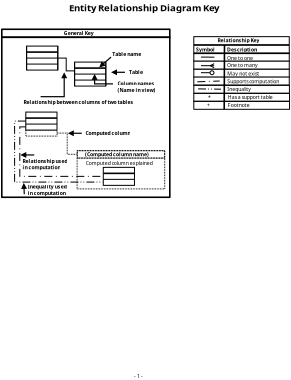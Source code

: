 <?xml version="1.0" encoding="UTF-8"?>
<dia:diagram xmlns:dia="http://www.lysator.liu.se/~alla/dia/">
  <dia:layer name="Background" visible="true" active="true">
    <dia:object type="Standard - Box" version="0" id="O0">
      <dia:attribute name="obj_pos">
        <dia:point val="2.9,11.4"/>
      </dia:attribute>
      <dia:attribute name="obj_bb">
        <dia:rectangle val="2.8,11.3;24,31.5"/>
      </dia:attribute>
      <dia:attribute name="elem_corner">
        <dia:point val="2.9,11.4"/>
      </dia:attribute>
      <dia:attribute name="elem_width">
        <dia:real val="21"/>
      </dia:attribute>
      <dia:attribute name="elem_height">
        <dia:real val="20"/>
      </dia:attribute>
      <dia:attribute name="border_width">
        <dia:real val="0.2"/>
      </dia:attribute>
      <dia:attribute name="show_background">
        <dia:boolean val="false"/>
      </dia:attribute>
      <dia:attribute name="corner_radius">
        <dia:real val="1.175e-39"/>
      </dia:attribute>
    </dia:object>
    <dia:object type="Standard - Box" version="0" id="O1">
      <dia:attribute name="obj_pos">
        <dia:point val="5.9,23"/>
      </dia:attribute>
      <dia:attribute name="obj_bb">
        <dia:rectangle val="5.85,22.95;9.85,23.8"/>
      </dia:attribute>
      <dia:attribute name="elem_corner">
        <dia:point val="5.9,23"/>
      </dia:attribute>
      <dia:attribute name="elem_width">
        <dia:real val="3.9"/>
      </dia:attribute>
      <dia:attribute name="elem_height">
        <dia:real val="0.75"/>
      </dia:attribute>
      <dia:attribute name="show_background">
        <dia:boolean val="false"/>
      </dia:attribute>
      <dia:attribute name="line_style">
        <dia:enum val="4"/>
      </dia:attribute>
      <dia:attribute name="corner_radius">
        <dia:real val="1.175e-39"/>
      </dia:attribute>
    </dia:object>
    <dia:object type="Standard - Box" version="0" id="O2">
      <dia:attribute name="obj_pos">
        <dia:point val="2.9,10.4"/>
      </dia:attribute>
      <dia:attribute name="obj_bb">
        <dia:rectangle val="2.8,10.3;24,11.5"/>
      </dia:attribute>
      <dia:attribute name="elem_corner">
        <dia:point val="2.9,10.4"/>
      </dia:attribute>
      <dia:attribute name="elem_width">
        <dia:real val="21"/>
      </dia:attribute>
      <dia:attribute name="elem_height">
        <dia:real val="1"/>
      </dia:attribute>
      <dia:attribute name="border_width">
        <dia:real val="0.2"/>
      </dia:attribute>
      <dia:attribute name="show_background">
        <dia:boolean val="false"/>
      </dia:attribute>
      <dia:attribute name="corner_radius">
        <dia:real val="1.175e-39"/>
      </dia:attribute>
    </dia:object>
    <dia:object type="Standard - Text" version="1" id="O3">
      <dia:attribute name="obj_pos">
        <dia:point val="11.3,8.15"/>
      </dia:attribute>
      <dia:attribute name="obj_bb">
        <dia:rectangle val="11.3,7.035;33.275,8.432"/>
      </dia:attribute>
      <dia:attribute name="text">
        <dia:composite type="text">
          <dia:attribute name="string">
            <dia:string>#Entity Relationship Diagram Key#</dia:string>
          </dia:attribute>
          <dia:attribute name="font">
            <dia:font family="sans" style="80" name="Helvetica-Bold"/>
          </dia:attribute>
          <dia:attribute name="height">
            <dia:real val="1.5"/>
          </dia:attribute>
          <dia:attribute name="pos">
            <dia:point val="11.3,8.15"/>
          </dia:attribute>
          <dia:attribute name="color">
            <dia:color val="#000000"/>
          </dia:attribute>
          <dia:attribute name="alignment">
            <dia:enum val="0"/>
          </dia:attribute>
        </dia:composite>
      </dia:attribute>
      <dia:attribute name="valign">
        <dia:enum val="3"/>
      </dia:attribute>
    </dia:object>
    <dia:object type="Standard - Box" version="0" id="O4">
      <dia:attribute name="obj_pos">
        <dia:point val="6,12.5"/>
      </dia:attribute>
      <dia:attribute name="obj_bb">
        <dia:rectangle val="5.95,12.45;9.95,15.55"/>
      </dia:attribute>
      <dia:attribute name="elem_corner">
        <dia:point val="6,12.5"/>
      </dia:attribute>
      <dia:attribute name="elem_width">
        <dia:real val="3.9"/>
      </dia:attribute>
      <dia:attribute name="elem_height">
        <dia:real val="3"/>
      </dia:attribute>
      <dia:attribute name="show_background">
        <dia:boolean val="true"/>
      </dia:attribute>
    </dia:object>
    <dia:object type="Standard - Line" version="0" id="O5">
      <dia:attribute name="obj_pos">
        <dia:point val="6,12.5"/>
      </dia:attribute>
      <dia:attribute name="obj_bb">
        <dia:rectangle val="5.95,12.45;6.05,15.55"/>
      </dia:attribute>
      <dia:attribute name="conn_endpoints">
        <dia:point val="6,12.5"/>
        <dia:point val="6,15.5"/>
      </dia:attribute>
      <dia:attribute name="numcp">
        <dia:int val="3"/>
      </dia:attribute>
      <dia:connections>
        <dia:connection handle="0" to="O4" connection="0"/>
        <dia:connection handle="1" to="O4" connection="5"/>
      </dia:connections>
    </dia:object>
    <dia:object type="Standard - Line" version="0" id="O6">
      <dia:attribute name="obj_pos">
        <dia:point val="9.9,12.5"/>
      </dia:attribute>
      <dia:attribute name="obj_bb">
        <dia:rectangle val="9.85,12.45;9.95,15.55"/>
      </dia:attribute>
      <dia:attribute name="conn_endpoints">
        <dia:point val="9.9,12.5"/>
        <dia:point val="9.9,15.5"/>
      </dia:attribute>
      <dia:attribute name="numcp">
        <dia:int val="3"/>
      </dia:attribute>
      <dia:connections>
        <dia:connection handle="0" to="O4" connection="2"/>
        <dia:connection handle="1" to="O4" connection="7"/>
      </dia:connections>
    </dia:object>
    <dia:object type="Standard - Line" version="0" id="O7">
      <dia:attribute name="obj_pos">
        <dia:point val="6,13.25"/>
      </dia:attribute>
      <dia:attribute name="obj_bb">
        <dia:rectangle val="5.9,13.15;10,13.35"/>
      </dia:attribute>
      <dia:attribute name="conn_endpoints">
        <dia:point val="6,13.25"/>
        <dia:point val="9.9,13.25"/>
      </dia:attribute>
      <dia:attribute name="numcp">
        <dia:int val="1"/>
      </dia:attribute>
      <dia:attribute name="line_width">
        <dia:real val="0.2"/>
      </dia:attribute>
      <dia:connections>
        <dia:connection handle="0" to="O5" connection="0"/>
        <dia:connection handle="1" to="O6" connection="0"/>
      </dia:connections>
    </dia:object>
    <dia:object type="Standard - Line" version="0" id="O8">
      <dia:attribute name="obj_pos">
        <dia:point val="6,14"/>
      </dia:attribute>
      <dia:attribute name="obj_bb">
        <dia:rectangle val="5.95,13.95;9.95,14.05"/>
      </dia:attribute>
      <dia:attribute name="conn_endpoints">
        <dia:point val="6,14"/>
        <dia:point val="9.9,14"/>
      </dia:attribute>
      <dia:attribute name="numcp">
        <dia:int val="1"/>
      </dia:attribute>
      <dia:connections>
        <dia:connection handle="0" to="O4" connection="3"/>
        <dia:connection handle="1" to="O4" connection="4"/>
      </dia:connections>
    </dia:object>
    <dia:object type="Standard - Line" version="0" id="O9">
      <dia:attribute name="obj_pos">
        <dia:point val="6,14.75"/>
      </dia:attribute>
      <dia:attribute name="obj_bb">
        <dia:rectangle val="5.95,14.7;9.95,14.8"/>
      </dia:attribute>
      <dia:attribute name="conn_endpoints">
        <dia:point val="6,14.75"/>
        <dia:point val="9.9,14.75"/>
      </dia:attribute>
      <dia:attribute name="numcp">
        <dia:int val="1"/>
      </dia:attribute>
      <dia:connections>
        <dia:connection handle="0" to="O5" connection="2"/>
        <dia:connection handle="1" to="O6" connection="2"/>
      </dia:connections>
    </dia:object>
    <dia:object type="Standard - Box" version="0" id="O10">
      <dia:attribute name="obj_pos">
        <dia:point val="12,14.5"/>
      </dia:attribute>
      <dia:attribute name="obj_bb">
        <dia:rectangle val="11.95,14.45;15.95,17.55"/>
      </dia:attribute>
      <dia:attribute name="elem_corner">
        <dia:point val="12,14.5"/>
      </dia:attribute>
      <dia:attribute name="elem_width">
        <dia:real val="3.9"/>
      </dia:attribute>
      <dia:attribute name="elem_height">
        <dia:real val="3"/>
      </dia:attribute>
      <dia:attribute name="show_background">
        <dia:boolean val="true"/>
      </dia:attribute>
    </dia:object>
    <dia:object type="Standard - Line" version="0" id="O11">
      <dia:attribute name="obj_pos">
        <dia:point val="12,14.5"/>
      </dia:attribute>
      <dia:attribute name="obj_bb">
        <dia:rectangle val="11.95,14.45;12.05,17.55"/>
      </dia:attribute>
      <dia:attribute name="conn_endpoints">
        <dia:point val="12,14.5"/>
        <dia:point val="12,17.5"/>
      </dia:attribute>
      <dia:attribute name="numcp">
        <dia:int val="3"/>
      </dia:attribute>
      <dia:connections>
        <dia:connection handle="0" to="O10" connection="0"/>
        <dia:connection handle="1" to="O10" connection="5"/>
      </dia:connections>
    </dia:object>
    <dia:object type="Standard - Line" version="0" id="O12">
      <dia:attribute name="obj_pos">
        <dia:point val="15.9,14.5"/>
      </dia:attribute>
      <dia:attribute name="obj_bb">
        <dia:rectangle val="15.85,14.45;15.95,17.55"/>
      </dia:attribute>
      <dia:attribute name="conn_endpoints">
        <dia:point val="15.9,14.5"/>
        <dia:point val="15.9,17.5"/>
      </dia:attribute>
      <dia:attribute name="numcp">
        <dia:int val="3"/>
      </dia:attribute>
      <dia:connections>
        <dia:connection handle="0" to="O10" connection="2"/>
        <dia:connection handle="1" to="O10" connection="7"/>
      </dia:connections>
    </dia:object>
    <dia:object type="Standard - Line" version="0" id="O13">
      <dia:attribute name="obj_pos">
        <dia:point val="12,15.25"/>
      </dia:attribute>
      <dia:attribute name="obj_bb">
        <dia:rectangle val="11.9,15.15;16,15.35"/>
      </dia:attribute>
      <dia:attribute name="conn_endpoints">
        <dia:point val="12,15.25"/>
        <dia:point val="15.9,15.25"/>
      </dia:attribute>
      <dia:attribute name="numcp">
        <dia:int val="1"/>
      </dia:attribute>
      <dia:attribute name="line_width">
        <dia:real val="0.2"/>
      </dia:attribute>
      <dia:connections>
        <dia:connection handle="0" to="O11" connection="0"/>
        <dia:connection handle="1" to="O12" connection="0"/>
      </dia:connections>
    </dia:object>
    <dia:object type="Standard - Line" version="0" id="O14">
      <dia:attribute name="obj_pos">
        <dia:point val="12,16"/>
      </dia:attribute>
      <dia:attribute name="obj_bb">
        <dia:rectangle val="11.95,15.95;15.95,16.05"/>
      </dia:attribute>
      <dia:attribute name="conn_endpoints">
        <dia:point val="12,16"/>
        <dia:point val="15.9,16"/>
      </dia:attribute>
      <dia:attribute name="numcp">
        <dia:int val="1"/>
      </dia:attribute>
      <dia:connections>
        <dia:connection handle="0" to="O10" connection="3"/>
        <dia:connection handle="1" to="O10" connection="4"/>
      </dia:connections>
    </dia:object>
    <dia:object type="Standard - Line" version="0" id="O15">
      <dia:attribute name="obj_pos">
        <dia:point val="12,16.75"/>
      </dia:attribute>
      <dia:attribute name="obj_bb">
        <dia:rectangle val="11.95,16.7;15.95,16.8"/>
      </dia:attribute>
      <dia:attribute name="conn_endpoints">
        <dia:point val="12,16.75"/>
        <dia:point val="15.9,16.75"/>
      </dia:attribute>
      <dia:attribute name="numcp">
        <dia:int val="1"/>
      </dia:attribute>
      <dia:connections>
        <dia:connection handle="0" to="O11" connection="2"/>
        <dia:connection handle="1" to="O12" connection="2"/>
      </dia:connections>
    </dia:object>
    <dia:object type="Standard - ZigZagLine" version="1" id="O16">
      <dia:attribute name="obj_pos">
        <dia:point val="9.9,14"/>
      </dia:attribute>
      <dia:attribute name="obj_bb">
        <dia:rectangle val="9.85,13.95;12.1,15.65"/>
      </dia:attribute>
      <dia:attribute name="orth_points">
        <dia:point val="9.9,14"/>
        <dia:point val="10.95,14"/>
        <dia:point val="10.95,15.6"/>
        <dia:point val="12.05,15.6"/>
      </dia:attribute>
      <dia:attribute name="orth_orient">
        <dia:enum val="0"/>
        <dia:enum val="1"/>
        <dia:enum val="0"/>
      </dia:attribute>
      <dia:attribute name="autorouting">
        <dia:boolean val="false"/>
      </dia:attribute>
      <dia:connections>
        <dia:connection handle="0" to="O4" connection="4"/>
      </dia:connections>
    </dia:object>
    <dia:object type="Standard - Line" version="0" id="O17">
      <dia:attribute name="obj_pos">
        <dia:point val="16.55,13.875"/>
      </dia:attribute>
      <dia:attribute name="obj_bb">
        <dia:rectangle val="15.024,13.769;16.656,15.21"/>
      </dia:attribute>
      <dia:attribute name="conn_endpoints">
        <dia:point val="16.55,13.875"/>
        <dia:point val="15.15,15.1"/>
      </dia:attribute>
      <dia:attribute name="numcp">
        <dia:int val="1"/>
      </dia:attribute>
      <dia:attribute name="line_width">
        <dia:real val="0.15"/>
      </dia:attribute>
      <dia:attribute name="end_arrow">
        <dia:enum val="3"/>
      </dia:attribute>
      <dia:attribute name="end_arrow_length">
        <dia:real val="0.5"/>
      </dia:attribute>
      <dia:attribute name="end_arrow_width">
        <dia:real val="0.5"/>
      </dia:attribute>
    </dia:object>
    <dia:object type="Standard - ZigZagLine" version="1" id="O18">
      <dia:attribute name="obj_pos">
        <dia:point val="16.8,17.225"/>
      </dia:attribute>
      <dia:attribute name="obj_bb">
        <dia:rectangle val="14.129,15.907;16.906,17.3"/>
      </dia:attribute>
      <dia:attribute name="orth_points">
        <dia:point val="16.8,17.225"/>
        <dia:point val="16.8,17.225"/>
        <dia:point val="14.5,17.225"/>
        <dia:point val="14.5,16.075"/>
      </dia:attribute>
      <dia:attribute name="orth_orient">
        <dia:enum val="1"/>
        <dia:enum val="0"/>
        <dia:enum val="1"/>
      </dia:attribute>
      <dia:attribute name="autorouting">
        <dia:boolean val="false"/>
      </dia:attribute>
      <dia:attribute name="line_width">
        <dia:real val="0.15"/>
      </dia:attribute>
      <dia:attribute name="end_arrow">
        <dia:enum val="3"/>
      </dia:attribute>
      <dia:attribute name="end_arrow_length">
        <dia:real val="0.5"/>
      </dia:attribute>
      <dia:attribute name="end_arrow_width">
        <dia:real val="0.5"/>
      </dia:attribute>
    </dia:object>
    <dia:object type="Standard - Line" version="0" id="O19">
      <dia:attribute name="obj_pos">
        <dia:point val="18.3,15.775"/>
      </dia:attribute>
      <dia:attribute name="obj_bb">
        <dia:rectangle val="16.482,15.404;18.375,16.146"/>
      </dia:attribute>
      <dia:attribute name="conn_endpoints">
        <dia:point val="18.3,15.775"/>
        <dia:point val="16.65,15.775"/>
      </dia:attribute>
      <dia:attribute name="numcp">
        <dia:int val="1"/>
      </dia:attribute>
      <dia:attribute name="line_width">
        <dia:real val="0.15"/>
      </dia:attribute>
      <dia:attribute name="end_arrow">
        <dia:enum val="3"/>
      </dia:attribute>
      <dia:attribute name="end_arrow_length">
        <dia:real val="0.5"/>
      </dia:attribute>
      <dia:attribute name="end_arrow_width">
        <dia:real val="0.5"/>
      </dia:attribute>
    </dia:object>
    <dia:object type="Standard - Text" version="1" id="O20">
      <dia:attribute name="obj_pos">
        <dia:point val="18.8,15.975"/>
      </dia:attribute>
      <dia:attribute name="obj_bb">
        <dia:rectangle val="18.8,15.38;20.7,16.125"/>
      </dia:attribute>
      <dia:attribute name="text">
        <dia:composite type="text">
          <dia:attribute name="string">
            <dia:string>#Table#</dia:string>
          </dia:attribute>
          <dia:attribute name="font">
            <dia:font family="sans" style="80" name="Helvetica-Bold"/>
          </dia:attribute>
          <dia:attribute name="height">
            <dia:real val="0.8"/>
          </dia:attribute>
          <dia:attribute name="pos">
            <dia:point val="18.8,15.975"/>
          </dia:attribute>
          <dia:attribute name="color">
            <dia:color val="#000000"/>
          </dia:attribute>
          <dia:attribute name="alignment">
            <dia:enum val="0"/>
          </dia:attribute>
        </dia:composite>
      </dia:attribute>
      <dia:attribute name="valign">
        <dia:enum val="3"/>
      </dia:attribute>
    </dia:object>
    <dia:object type="Standard - Text" version="1" id="O21">
      <dia:attribute name="obj_pos">
        <dia:point val="16.7,13.725"/>
      </dia:attribute>
      <dia:attribute name="obj_bb">
        <dia:rectangle val="16.7,13.13;20.812,13.875"/>
      </dia:attribute>
      <dia:attribute name="text">
        <dia:composite type="text">
          <dia:attribute name="string">
            <dia:string>#Table name#</dia:string>
          </dia:attribute>
          <dia:attribute name="font">
            <dia:font family="sans" style="80" name="Helvetica-Bold"/>
          </dia:attribute>
          <dia:attribute name="height">
            <dia:real val="0.8"/>
          </dia:attribute>
          <dia:attribute name="pos">
            <dia:point val="16.7,13.725"/>
          </dia:attribute>
          <dia:attribute name="color">
            <dia:color val="#000000"/>
          </dia:attribute>
          <dia:attribute name="alignment">
            <dia:enum val="0"/>
          </dia:attribute>
        </dia:composite>
      </dia:attribute>
      <dia:attribute name="valign">
        <dia:enum val="3"/>
      </dia:attribute>
    </dia:object>
    <dia:object type="Standard - Text" version="1" id="O22">
      <dia:attribute name="obj_pos">
        <dia:point val="17.35,17.425"/>
      </dia:attribute>
      <dia:attribute name="obj_bb">
        <dia:rectangle val="17.35,16.83;22.79,18.375"/>
      </dia:attribute>
      <dia:attribute name="text">
        <dia:composite type="text">
          <dia:attribute name="string">
            <dia:string>#Column names
(Name in view)#</dia:string>
          </dia:attribute>
          <dia:attribute name="font">
            <dia:font family="sans" style="80" name="Helvetica-Bold"/>
          </dia:attribute>
          <dia:attribute name="height">
            <dia:real val="0.8"/>
          </dia:attribute>
          <dia:attribute name="pos">
            <dia:point val="17.35,17.425"/>
          </dia:attribute>
          <dia:attribute name="color">
            <dia:color val="#000000"/>
          </dia:attribute>
          <dia:attribute name="alignment">
            <dia:enum val="0"/>
          </dia:attribute>
        </dia:composite>
      </dia:attribute>
      <dia:attribute name="valign">
        <dia:enum val="3"/>
      </dia:attribute>
    </dia:object>
    <dia:object type="Standard - Text" version="1" id="O23">
      <dia:attribute name="obj_pos">
        <dia:point val="5.6,19.725"/>
      </dia:attribute>
      <dia:attribute name="obj_bb">
        <dia:rectangle val="5.6,19.13;21.622,19.875"/>
      </dia:attribute>
      <dia:attribute name="text">
        <dia:composite type="text">
          <dia:attribute name="string">
            <dia:string>#Relationship between columns of two tables#</dia:string>
          </dia:attribute>
          <dia:attribute name="font">
            <dia:font family="sans" style="80" name="Helvetica-Bold"/>
          </dia:attribute>
          <dia:attribute name="height">
            <dia:real val="0.8"/>
          </dia:attribute>
          <dia:attribute name="pos">
            <dia:point val="5.6,19.725"/>
          </dia:attribute>
          <dia:attribute name="color">
            <dia:color val="#000000"/>
          </dia:attribute>
          <dia:attribute name="alignment">
            <dia:enum val="0"/>
          </dia:attribute>
        </dia:composite>
      </dia:attribute>
      <dia:attribute name="valign">
        <dia:enum val="3"/>
      </dia:attribute>
    </dia:object>
    <dia:object type="Standard - ZigZagLine" version="1" id="O24">
      <dia:attribute name="obj_pos">
        <dia:point val="7.75,18.825"/>
      </dia:attribute>
      <dia:attribute name="obj_bb">
        <dia:rectangle val="7.675,15.504;10.868,18.9"/>
      </dia:attribute>
      <dia:attribute name="orth_points">
        <dia:point val="7.75,18.825"/>
        <dia:point val="10.7,18.825"/>
        <dia:point val="10.7,15.875"/>
        <dia:point val="10.7,15.875"/>
      </dia:attribute>
      <dia:attribute name="orth_orient">
        <dia:enum val="0"/>
        <dia:enum val="1"/>
        <dia:enum val="0"/>
      </dia:attribute>
      <dia:attribute name="autorouting">
        <dia:boolean val="false"/>
      </dia:attribute>
      <dia:attribute name="line_width">
        <dia:real val="0.15"/>
      </dia:attribute>
      <dia:attribute name="end_arrow">
        <dia:enum val="3"/>
      </dia:attribute>
      <dia:attribute name="end_arrow_length">
        <dia:real val="0.5"/>
      </dia:attribute>
      <dia:attribute name="end_arrow_width">
        <dia:real val="0.5"/>
      </dia:attribute>
    </dia:object>
    <dia:object type="Standard - Text" version="1" id="O25">
      <dia:attribute name="obj_pos">
        <dia:point val="10.65,11.1"/>
      </dia:attribute>
      <dia:attribute name="obj_bb">
        <dia:rectangle val="10.65,10.505;15.027,11.25"/>
      </dia:attribute>
      <dia:attribute name="text">
        <dia:composite type="text">
          <dia:attribute name="string">
            <dia:string>#General Key#</dia:string>
          </dia:attribute>
          <dia:attribute name="font">
            <dia:font family="sans" style="80" name="Helvetica-Bold"/>
          </dia:attribute>
          <dia:attribute name="height">
            <dia:real val="0.8"/>
          </dia:attribute>
          <dia:attribute name="pos">
            <dia:point val="10.65,11.1"/>
          </dia:attribute>
          <dia:attribute name="color">
            <dia:color val="#000000"/>
          </dia:attribute>
          <dia:attribute name="alignment">
            <dia:enum val="0"/>
          </dia:attribute>
        </dia:composite>
      </dia:attribute>
      <dia:attribute name="valign">
        <dia:enum val="3"/>
      </dia:attribute>
    </dia:object>
    <dia:object type="Standard - Box" version="0" id="O26">
      <dia:attribute name="obj_pos">
        <dia:point val="5.9,20.75"/>
      </dia:attribute>
      <dia:attribute name="obj_bb">
        <dia:rectangle val="5.85,20.7;9.85,23.05"/>
      </dia:attribute>
      <dia:attribute name="elem_corner">
        <dia:point val="5.9,20.75"/>
      </dia:attribute>
      <dia:attribute name="elem_width">
        <dia:real val="3.9"/>
      </dia:attribute>
      <dia:attribute name="elem_height">
        <dia:real val="2.25"/>
      </dia:attribute>
      <dia:attribute name="show_background">
        <dia:boolean val="true"/>
      </dia:attribute>
    </dia:object>
    <dia:object type="Standard - Line" version="0" id="O27">
      <dia:attribute name="obj_pos">
        <dia:point val="5.9,21.5"/>
      </dia:attribute>
      <dia:attribute name="obj_bb">
        <dia:rectangle val="5.8,21.4;9.9,21.6"/>
      </dia:attribute>
      <dia:attribute name="conn_endpoints">
        <dia:point val="5.9,21.5"/>
        <dia:point val="9.8,21.5"/>
      </dia:attribute>
      <dia:attribute name="numcp">
        <dia:int val="1"/>
      </dia:attribute>
      <dia:attribute name="line_width">
        <dia:real val="0.2"/>
      </dia:attribute>
    </dia:object>
    <dia:object type="Standard - Line" version="0" id="O28">
      <dia:attribute name="obj_pos">
        <dia:point val="5.9,22.25"/>
      </dia:attribute>
      <dia:attribute name="obj_bb">
        <dia:rectangle val="5.85,22.2;9.85,22.3"/>
      </dia:attribute>
      <dia:attribute name="conn_endpoints">
        <dia:point val="5.9,22.25"/>
        <dia:point val="9.8,22.25"/>
      </dia:attribute>
      <dia:attribute name="numcp">
        <dia:int val="1"/>
      </dia:attribute>
    </dia:object>
    <dia:object type="Standard - Text" version="1" id="O29">
      <dia:attribute name="obj_pos">
        <dia:point val="13.35,23.6"/>
      </dia:attribute>
      <dia:attribute name="obj_bb">
        <dia:rectangle val="13.35,23.005;19.878,23.75"/>
      </dia:attribute>
      <dia:attribute name="text">
        <dia:composite type="text">
          <dia:attribute name="string">
            <dia:string>#Computed column#</dia:string>
          </dia:attribute>
          <dia:attribute name="font">
            <dia:font family="sans" style="80" name="Helvetica-Bold"/>
          </dia:attribute>
          <dia:attribute name="height">
            <dia:real val="0.8"/>
          </dia:attribute>
          <dia:attribute name="pos">
            <dia:point val="13.35,23.6"/>
          </dia:attribute>
          <dia:attribute name="color">
            <dia:color val="#000000"/>
          </dia:attribute>
          <dia:attribute name="alignment">
            <dia:enum val="0"/>
          </dia:attribute>
        </dia:composite>
      </dia:attribute>
      <dia:attribute name="valign">
        <dia:enum val="3"/>
      </dia:attribute>
    </dia:object>
    <dia:object type="Standard - Box" version="0" id="O30">
      <dia:attribute name="obj_pos">
        <dia:point val="12.315,25.59"/>
      </dia:attribute>
      <dia:attribute name="obj_bb">
        <dia:rectangle val="12.265,25.54;23.315,30.4"/>
      </dia:attribute>
      <dia:attribute name="elem_corner">
        <dia:point val="12.315,25.59"/>
      </dia:attribute>
      <dia:attribute name="elem_width">
        <dia:real val="10.95"/>
      </dia:attribute>
      <dia:attribute name="elem_height">
        <dia:real val="4.76"/>
      </dia:attribute>
      <dia:attribute name="show_background">
        <dia:boolean val="false"/>
      </dia:attribute>
      <dia:attribute name="line_style">
        <dia:enum val="4"/>
      </dia:attribute>
      <dia:attribute name="corner_radius">
        <dia:real val="1.175e-39"/>
      </dia:attribute>
    </dia:object>
    <dia:object type="Standard - Line" version="0" id="O31">
      <dia:attribute name="obj_pos">
        <dia:point val="12.9,23.4"/>
      </dia:attribute>
      <dia:attribute name="obj_bb">
        <dia:rectangle val="11.082,23.029;12.975,23.771"/>
      </dia:attribute>
      <dia:attribute name="conn_endpoints">
        <dia:point val="12.9,23.4"/>
        <dia:point val="11.25,23.4"/>
      </dia:attribute>
      <dia:attribute name="numcp">
        <dia:int val="1"/>
      </dia:attribute>
      <dia:attribute name="line_width">
        <dia:real val="0.15"/>
      </dia:attribute>
      <dia:attribute name="end_arrow">
        <dia:enum val="3"/>
      </dia:attribute>
      <dia:attribute name="end_arrow_length">
        <dia:real val="0.5"/>
      </dia:attribute>
      <dia:attribute name="end_arrow_width">
        <dia:real val="0.5"/>
      </dia:attribute>
    </dia:object>
    <dia:object type="Standard - Line" version="0" id="O32">
      <dia:attribute name="obj_pos">
        <dia:point val="23.25,26.5"/>
      </dia:attribute>
      <dia:attribute name="obj_bb">
        <dia:rectangle val="12.3,26.45;23.3,26.55"/>
      </dia:attribute>
      <dia:attribute name="conn_endpoints">
        <dia:point val="23.25,26.5"/>
        <dia:point val="12.35,26.5"/>
      </dia:attribute>
      <dia:attribute name="numcp">
        <dia:int val="1"/>
      </dia:attribute>
      <dia:attribute name="line_style">
        <dia:enum val="4"/>
      </dia:attribute>
      <dia:connections>
        <dia:connection handle="0" to="O35" connection="7"/>
        <dia:connection handle="1" to="O35" connection="5"/>
      </dia:connections>
    </dia:object>
    <dia:object type="Standard - Text" version="1" id="O33">
      <dia:attribute name="obj_pos">
        <dia:point val="13.4,27.35"/>
      </dia:attribute>
      <dia:attribute name="obj_bb">
        <dia:rectangle val="13.4,26.755;22.615,27.5"/>
      </dia:attribute>
      <dia:attribute name="text">
        <dia:composite type="text">
          <dia:attribute name="string">
            <dia:string>#Computed column explained#</dia:string>
          </dia:attribute>
          <dia:attribute name="font">
            <dia:font family="sans" style="0" name="Helvetica"/>
          </dia:attribute>
          <dia:attribute name="height">
            <dia:real val="0.8"/>
          </dia:attribute>
          <dia:attribute name="pos">
            <dia:point val="13.4,27.35"/>
          </dia:attribute>
          <dia:attribute name="color">
            <dia:color val="#000000"/>
          </dia:attribute>
          <dia:attribute name="alignment">
            <dia:enum val="0"/>
          </dia:attribute>
        </dia:composite>
      </dia:attribute>
      <dia:attribute name="valign">
        <dia:enum val="3"/>
      </dia:attribute>
    </dia:object>
    <dia:object type="Standard - ZigZagLine" version="1" id="O34">
      <dia:attribute name="obj_pos">
        <dia:point val="9.8,23.375"/>
      </dia:attribute>
      <dia:attribute name="obj_bb">
        <dia:rectangle val="9.75,23.325;12.4,26.075"/>
      </dia:attribute>
      <dia:attribute name="orth_points">
        <dia:point val="9.8,23.375"/>
        <dia:point val="11.075,23.375"/>
        <dia:point val="11.075,26.025"/>
        <dia:point val="12.35,26.025"/>
      </dia:attribute>
      <dia:attribute name="orth_orient">
        <dia:enum val="0"/>
        <dia:enum val="1"/>
        <dia:enum val="0"/>
      </dia:attribute>
      <dia:attribute name="autorouting">
        <dia:boolean val="true"/>
      </dia:attribute>
      <dia:attribute name="line_style">
        <dia:enum val="4"/>
      </dia:attribute>
      <dia:connections>
        <dia:connection handle="0" to="O1" connection="4"/>
        <dia:connection handle="1" to="O35" connection="3"/>
      </dia:connections>
    </dia:object>
    <dia:object type="Standard - Box" version="0" id="O35">
      <dia:attribute name="obj_pos">
        <dia:point val="12.35,25.55"/>
      </dia:attribute>
      <dia:attribute name="obj_bb">
        <dia:rectangle val="12.3,25.5;23.3,26.55"/>
      </dia:attribute>
      <dia:attribute name="elem_corner">
        <dia:point val="12.35,25.55"/>
      </dia:attribute>
      <dia:attribute name="elem_width">
        <dia:real val="10.9"/>
      </dia:attribute>
      <dia:attribute name="elem_height">
        <dia:real val="0.95"/>
      </dia:attribute>
      <dia:attribute name="show_background">
        <dia:boolean val="false"/>
      </dia:attribute>
      <dia:attribute name="line_style">
        <dia:enum val="4"/>
      </dia:attribute>
      <dia:attribute name="corner_radius">
        <dia:real val="1.175e-39"/>
      </dia:attribute>
    </dia:object>
    <dia:object type="Standard - Box" version="0" id="O36">
      <dia:attribute name="obj_pos">
        <dia:point val="15.585,27.66"/>
      </dia:attribute>
      <dia:attribute name="obj_bb">
        <dia:rectangle val="15.535,27.61;19.535,29.96"/>
      </dia:attribute>
      <dia:attribute name="elem_corner">
        <dia:point val="15.585,27.66"/>
      </dia:attribute>
      <dia:attribute name="elem_width">
        <dia:real val="3.9"/>
      </dia:attribute>
      <dia:attribute name="elem_height">
        <dia:real val="2.25"/>
      </dia:attribute>
      <dia:attribute name="show_background">
        <dia:boolean val="true"/>
      </dia:attribute>
    </dia:object>
    <dia:object type="Standard - Line" version="0" id="O37">
      <dia:attribute name="obj_pos">
        <dia:point val="15.585,28.41"/>
      </dia:attribute>
      <dia:attribute name="obj_bb">
        <dia:rectangle val="15.485,28.31;19.585,28.51"/>
      </dia:attribute>
      <dia:attribute name="conn_endpoints">
        <dia:point val="15.585,28.41"/>
        <dia:point val="19.485,28.41"/>
      </dia:attribute>
      <dia:attribute name="numcp">
        <dia:int val="1"/>
      </dia:attribute>
      <dia:attribute name="line_width">
        <dia:real val="0.2"/>
      </dia:attribute>
    </dia:object>
    <dia:object type="Standard - Line" version="0" id="O38">
      <dia:attribute name="obj_pos">
        <dia:point val="15.585,29.16"/>
      </dia:attribute>
      <dia:attribute name="obj_bb">
        <dia:rectangle val="15.535,29.11;19.535,29.21"/>
      </dia:attribute>
      <dia:attribute name="conn_endpoints">
        <dia:point val="15.585,29.16"/>
        <dia:point val="19.485,29.16"/>
      </dia:attribute>
      <dia:attribute name="numcp">
        <dia:int val="1"/>
      </dia:attribute>
    </dia:object>
    <dia:object type="Standard - ZigZagLine" version="1" id="O39">
      <dia:attribute name="obj_pos">
        <dia:point val="5.9,21.875"/>
      </dia:attribute>
      <dia:attribute name="obj_bb">
        <dia:rectangle val="4.45,21.825;15.55,29.55"/>
      </dia:attribute>
      <dia:attribute name="orth_points">
        <dia:point val="5.9,21.875"/>
        <dia:point val="4.5,21.875"/>
        <dia:point val="4.5,29.5"/>
        <dia:point val="15.5,29.5"/>
      </dia:attribute>
      <dia:attribute name="orth_orient">
        <dia:enum val="0"/>
        <dia:enum val="1"/>
        <dia:enum val="0"/>
      </dia:attribute>
      <dia:attribute name="autorouting">
        <dia:boolean val="false"/>
      </dia:attribute>
      <dia:attribute name="line_style">
        <dia:enum val="3"/>
      </dia:attribute>
      <dia:connections>
        <dia:connection handle="0" to="O26" connection="3"/>
      </dia:connections>
    </dia:object>
    <dia:object type="Standard - ZigZagLine" version="1" id="O40">
      <dia:attribute name="obj_pos">
        <dia:point val="5.9,22.6"/>
      </dia:attribute>
      <dia:attribute name="obj_bb">
        <dia:rectangle val="5.1,22.55;15.635,28.835"/>
      </dia:attribute>
      <dia:attribute name="orth_points">
        <dia:point val="5.9,22.6"/>
        <dia:point val="5.15,22.6"/>
        <dia:point val="5.15,28.785"/>
        <dia:point val="15.585,28.785"/>
      </dia:attribute>
      <dia:attribute name="orth_orient">
        <dia:enum val="0"/>
        <dia:enum val="1"/>
        <dia:enum val="0"/>
      </dia:attribute>
      <dia:attribute name="autorouting">
        <dia:boolean val="false"/>
      </dia:attribute>
      <dia:attribute name="line_style">
        <dia:enum val="2"/>
      </dia:attribute>
      <dia:connections>
        <dia:connection handle="1" to="O36" connection="3"/>
      </dia:connections>
    </dia:object>
    <dia:object type="Standard - Text" version="1" id="O41">
      <dia:attribute name="obj_pos">
        <dia:point val="5.485,27.11"/>
      </dia:attribute>
      <dia:attribute name="obj_bb">
        <dia:rectangle val="5.485,26.515;11.947,28.06"/>
      </dia:attribute>
      <dia:attribute name="text">
        <dia:composite type="text">
          <dia:attribute name="string">
            <dia:string>#Relationship used
in computation#</dia:string>
          </dia:attribute>
          <dia:attribute name="font">
            <dia:font family="sans" style="80" name="Helvetica-Bold"/>
          </dia:attribute>
          <dia:attribute name="height">
            <dia:real val="0.8"/>
          </dia:attribute>
          <dia:attribute name="pos">
            <dia:point val="5.485,27.11"/>
          </dia:attribute>
          <dia:attribute name="color">
            <dia:color val="#000000"/>
          </dia:attribute>
          <dia:attribute name="alignment">
            <dia:enum val="0"/>
          </dia:attribute>
        </dia:composite>
      </dia:attribute>
      <dia:attribute name="valign">
        <dia:enum val="3"/>
      </dia:attribute>
    </dia:object>
    <dia:object type="Standard - Line" version="0" id="O42">
      <dia:attribute name="obj_pos">
        <dia:point val="6.96,26.11"/>
      </dia:attribute>
      <dia:attribute name="obj_bb">
        <dia:rectangle val="5.142,25.739;7.035,26.481"/>
      </dia:attribute>
      <dia:attribute name="conn_endpoints">
        <dia:point val="6.96,26.11"/>
        <dia:point val="5.31,26.11"/>
      </dia:attribute>
      <dia:attribute name="numcp">
        <dia:int val="1"/>
      </dia:attribute>
      <dia:attribute name="line_width">
        <dia:real val="0.15"/>
      </dia:attribute>
      <dia:attribute name="end_arrow">
        <dia:enum val="3"/>
      </dia:attribute>
      <dia:attribute name="end_arrow_length">
        <dia:real val="0.5"/>
      </dia:attribute>
      <dia:attribute name="end_arrow_width">
        <dia:real val="0.5"/>
      </dia:attribute>
    </dia:object>
    <dia:object type="Standard - Text" version="1" id="O43">
      <dia:attribute name="obj_pos">
        <dia:point val="6.135,30.31"/>
      </dia:attribute>
      <dia:attribute name="obj_bb">
        <dia:rectangle val="6.135,29.715;11.943,31.26"/>
      </dia:attribute>
      <dia:attribute name="text">
        <dia:composite type="text">
          <dia:attribute name="string">
            <dia:string>#Inequality used 
in computation#</dia:string>
          </dia:attribute>
          <dia:attribute name="font">
            <dia:font family="sans" style="80" name="Helvetica-Bold"/>
          </dia:attribute>
          <dia:attribute name="height">
            <dia:real val="0.8"/>
          </dia:attribute>
          <dia:attribute name="pos">
            <dia:point val="6.135,30.31"/>
          </dia:attribute>
          <dia:attribute name="color">
            <dia:color val="#000000"/>
          </dia:attribute>
          <dia:attribute name="alignment">
            <dia:enum val="0"/>
          </dia:attribute>
        </dia:composite>
      </dia:attribute>
      <dia:attribute name="valign">
        <dia:enum val="3"/>
      </dia:attribute>
    </dia:object>
    <dia:object type="Standard - Line" version="0" id="O44">
      <dia:attribute name="obj_pos">
        <dia:point val="5.71,31.01"/>
      </dia:attribute>
      <dia:attribute name="obj_bb">
        <dia:rectangle val="5.305,29.532;6.047,31.088"/>
      </dia:attribute>
      <dia:attribute name="conn_endpoints">
        <dia:point val="5.71,31.01"/>
        <dia:point val="5.65,29.7"/>
      </dia:attribute>
      <dia:attribute name="numcp">
        <dia:int val="1"/>
      </dia:attribute>
      <dia:attribute name="line_width">
        <dia:real val="0.15"/>
      </dia:attribute>
      <dia:attribute name="end_arrow">
        <dia:enum val="3"/>
      </dia:attribute>
      <dia:attribute name="end_arrow_length">
        <dia:real val="0.5"/>
      </dia:attribute>
      <dia:attribute name="end_arrow_width">
        <dia:real val="0.5"/>
      </dia:attribute>
    </dia:object>
    <dia:object type="Standard - Text" version="1" id="O45">
      <dia:attribute name="obj_pos">
        <dia:point val="13.285,26.27"/>
      </dia:attribute>
      <dia:attribute name="obj_bb">
        <dia:rectangle val="13.285,25.675;22.61,26.42"/>
      </dia:attribute>
      <dia:attribute name="text">
        <dia:composite type="text">
          <dia:attribute name="string">
            <dia:string>#(Computed column name)#</dia:string>
          </dia:attribute>
          <dia:attribute name="font">
            <dia:font family="sans" style="80" name="Helvetica-Bold"/>
          </dia:attribute>
          <dia:attribute name="height">
            <dia:real val="0.8"/>
          </dia:attribute>
          <dia:attribute name="pos">
            <dia:point val="13.285,26.27"/>
          </dia:attribute>
          <dia:attribute name="color">
            <dia:color val="#000000"/>
          </dia:attribute>
          <dia:attribute name="alignment">
            <dia:enum val="0"/>
          </dia:attribute>
        </dia:composite>
      </dia:attribute>
      <dia:attribute name="valign">
        <dia:enum val="3"/>
      </dia:attribute>
    </dia:object>
    <dia:group>
      <dia:group>
        <dia:object type="Standard - Box" version="0" id="O46">
          <dia:attribute name="obj_pos">
            <dia:point val="26.9,19.4"/>
          </dia:attribute>
          <dia:attribute name="obj_bb">
            <dia:rectangle val="26.85,19.35;38.915,20.45"/>
          </dia:attribute>
          <dia:attribute name="elem_corner">
            <dia:point val="26.9,19.4"/>
          </dia:attribute>
          <dia:attribute name="elem_width">
            <dia:real val="11.965"/>
          </dia:attribute>
          <dia:attribute name="elem_height">
            <dia:real val="1"/>
          </dia:attribute>
          <dia:attribute name="show_background">
            <dia:boolean val="false"/>
          </dia:attribute>
          <dia:attribute name="corner_radius">
            <dia:real val="1.175e-39"/>
          </dia:attribute>
        </dia:object>
        <dia:object type="Standard - Text" version="1" id="O47">
          <dia:attribute name="obj_pos">
            <dia:point val="31.15,20.1"/>
          </dia:attribute>
          <dia:attribute name="obj_bb">
            <dia:rectangle val="31.15,19.505;33.972,20.25"/>
          </dia:attribute>
          <dia:attribute name="text">
            <dia:composite type="text">
              <dia:attribute name="string">
                <dia:string>#Footnote#</dia:string>
              </dia:attribute>
              <dia:attribute name="font">
                <dia:font family="sans" style="0" name="Helvetica"/>
              </dia:attribute>
              <dia:attribute name="height">
                <dia:real val="0.8"/>
              </dia:attribute>
              <dia:attribute name="pos">
                <dia:point val="31.15,20.1"/>
              </dia:attribute>
              <dia:attribute name="color">
                <dia:color val="#000000"/>
              </dia:attribute>
              <dia:attribute name="alignment">
                <dia:enum val="0"/>
              </dia:attribute>
            </dia:composite>
          </dia:attribute>
          <dia:attribute name="valign">
            <dia:enum val="3"/>
          </dia:attribute>
        </dia:object>
        <dia:object type="Standard - Text" version="1" id="O48">
          <dia:attribute name="obj_pos">
            <dia:point val="28.55,20.15"/>
          </dia:attribute>
          <dia:attribute name="obj_bb">
            <dia:rectangle val="28.55,19.555;29.087,20.3"/>
          </dia:attribute>
          <dia:attribute name="text">
            <dia:composite type="text">
              <dia:attribute name="string">
                <dia:string>#+#</dia:string>
              </dia:attribute>
              <dia:attribute name="font">
                <dia:font family="sans" style="0" name="Helvetica"/>
              </dia:attribute>
              <dia:attribute name="height">
                <dia:real val="0.8"/>
              </dia:attribute>
              <dia:attribute name="pos">
                <dia:point val="28.55,20.15"/>
              </dia:attribute>
              <dia:attribute name="color">
                <dia:color val="#000000"/>
              </dia:attribute>
              <dia:attribute name="alignment">
                <dia:enum val="0"/>
              </dia:attribute>
            </dia:composite>
          </dia:attribute>
          <dia:attribute name="valign">
            <dia:enum val="3"/>
          </dia:attribute>
        </dia:object>
      </dia:group>
      <dia:group>
        <dia:object type="Standard - Box" version="0" id="O49">
          <dia:attribute name="obj_pos">
            <dia:point val="26.9,13.396"/>
          </dia:attribute>
          <dia:attribute name="obj_bb">
            <dia:rectangle val="26.85,13.346;38.882,14.446"/>
          </dia:attribute>
          <dia:attribute name="elem_corner">
            <dia:point val="26.9,13.396"/>
          </dia:attribute>
          <dia:attribute name="elem_width">
            <dia:real val="11.932"/>
          </dia:attribute>
          <dia:attribute name="elem_height">
            <dia:real val="1"/>
          </dia:attribute>
          <dia:attribute name="show_background">
            <dia:boolean val="true"/>
          </dia:attribute>
        </dia:object>
        <dia:object type="Standard - Line" version="0" id="O50">
          <dia:attribute name="obj_pos">
            <dia:point val="27.798,13.877"/>
          </dia:attribute>
          <dia:attribute name="obj_bb">
            <dia:rectangle val="27.748,13.827;29.535,13.935"/>
          </dia:attribute>
          <dia:attribute name="conn_endpoints">
            <dia:point val="27.798,13.877"/>
            <dia:point val="29.485,13.885"/>
          </dia:attribute>
          <dia:attribute name="numcp">
            <dia:int val="1"/>
          </dia:attribute>
        </dia:object>
        <dia:object type="Standard - Text" version="1" id="O51">
          <dia:attribute name="obj_pos">
            <dia:point val="31.036,14.225"/>
          </dia:attribute>
          <dia:attribute name="obj_bb">
            <dia:rectangle val="31.036,13.63;34.581,14.375"/>
          </dia:attribute>
          <dia:attribute name="text">
            <dia:composite type="text">
              <dia:attribute name="string">
                <dia:string>#One to one#</dia:string>
              </dia:attribute>
              <dia:attribute name="font">
                <dia:font family="sans" style="0" name="Helvetica"/>
              </dia:attribute>
              <dia:attribute name="height">
                <dia:real val="0.8"/>
              </dia:attribute>
              <dia:attribute name="pos">
                <dia:point val="31.036,14.225"/>
              </dia:attribute>
              <dia:attribute name="color">
                <dia:color val="#000000"/>
              </dia:attribute>
              <dia:attribute name="alignment">
                <dia:enum val="0"/>
              </dia:attribute>
            </dia:composite>
          </dia:attribute>
          <dia:attribute name="valign">
            <dia:enum val="3"/>
          </dia:attribute>
        </dia:object>
      </dia:group>
      <dia:group>
        <dia:object type="Standard - Box" version="0" id="O52">
          <dia:attribute name="obj_pos">
            <dia:point val="26.9,14.389"/>
          </dia:attribute>
          <dia:attribute name="obj_bb">
            <dia:rectangle val="26.85,14.339;38.882,15.439"/>
          </dia:attribute>
          <dia:attribute name="elem_corner">
            <dia:point val="26.9,14.389"/>
          </dia:attribute>
          <dia:attribute name="elem_width">
            <dia:real val="11.932"/>
          </dia:attribute>
          <dia:attribute name="elem_height">
            <dia:real val="1"/>
          </dia:attribute>
          <dia:attribute name="show_background">
            <dia:boolean val="true"/>
          </dia:attribute>
        </dia:object>
        <dia:object type="Standard - Line" version="0" id="O53">
          <dia:attribute name="obj_pos">
            <dia:point val="27.798,14.95"/>
          </dia:attribute>
          <dia:attribute name="obj_bb">
            <dia:rectangle val="27.748,14.619;29.515,15.28"/>
          </dia:attribute>
          <dia:attribute name="conn_endpoints">
            <dia:point val="27.798,14.95"/>
            <dia:point val="29.448,14.95"/>
          </dia:attribute>
          <dia:attribute name="numcp">
            <dia:int val="1"/>
          </dia:attribute>
          <dia:attribute name="end_arrow">
            <dia:enum val="20"/>
          </dia:attribute>
          <dia:attribute name="end_arrow_length">
            <dia:real val="0.5"/>
          </dia:attribute>
          <dia:attribute name="end_arrow_width">
            <dia:real val="0.5"/>
          </dia:attribute>
        </dia:object>
        <dia:object type="Standard - Text" version="1" id="O54">
          <dia:attribute name="obj_pos">
            <dia:point val="31.036,15.125"/>
          </dia:attribute>
          <dia:attribute name="obj_bb">
            <dia:rectangle val="31.036,14.53;35.188,15.275"/>
          </dia:attribute>
          <dia:attribute name="text">
            <dia:composite type="text">
              <dia:attribute name="string">
                <dia:string>#One to many#</dia:string>
              </dia:attribute>
              <dia:attribute name="font">
                <dia:font family="sans" style="0" name="Helvetica"/>
              </dia:attribute>
              <dia:attribute name="height">
                <dia:real val="0.8"/>
              </dia:attribute>
              <dia:attribute name="pos">
                <dia:point val="31.036,15.125"/>
              </dia:attribute>
              <dia:attribute name="color">
                <dia:color val="#000000"/>
              </dia:attribute>
              <dia:attribute name="alignment">
                <dia:enum val="0"/>
              </dia:attribute>
            </dia:composite>
          </dia:attribute>
          <dia:attribute name="valign">
            <dia:enum val="3"/>
          </dia:attribute>
        </dia:object>
      </dia:group>
      <dia:group>
        <dia:object type="Standard - Box" version="0" id="O55">
          <dia:attribute name="obj_pos">
            <dia:point val="26.9,15.4"/>
          </dia:attribute>
          <dia:attribute name="obj_bb">
            <dia:rectangle val="26.85,15.35;38.882,16.45"/>
          </dia:attribute>
          <dia:attribute name="elem_corner">
            <dia:point val="26.9,15.4"/>
          </dia:attribute>
          <dia:attribute name="elem_width">
            <dia:real val="11.932"/>
          </dia:attribute>
          <dia:attribute name="elem_height">
            <dia:real val="1"/>
          </dia:attribute>
          <dia:attribute name="show_background">
            <dia:boolean val="true"/>
          </dia:attribute>
        </dia:object>
        <dia:object type="Standard - Line" version="0" id="O56">
          <dia:attribute name="obj_pos">
            <dia:point val="27.798,15.822"/>
          </dia:attribute>
          <dia:attribute name="obj_bb">
            <dia:rectangle val="27.748,15.512;29.544,16.153"/>
          </dia:attribute>
          <dia:attribute name="conn_endpoints">
            <dia:point val="27.798,15.822"/>
            <dia:point val="29.474,15.835"/>
          </dia:attribute>
          <dia:attribute name="numcp">
            <dia:int val="1"/>
          </dia:attribute>
          <dia:attribute name="end_arrow">
            <dia:enum val="9"/>
          </dia:attribute>
          <dia:attribute name="end_arrow_length">
            <dia:real val="0.5"/>
          </dia:attribute>
          <dia:attribute name="end_arrow_width">
            <dia:real val="0.5"/>
          </dia:attribute>
        </dia:object>
        <dia:object type="Standard - Text" version="1" id="O57">
          <dia:attribute name="obj_pos">
            <dia:point val="31.086,16.175"/>
          </dia:attribute>
          <dia:attribute name="obj_bb">
            <dia:rectangle val="31.086,15.58;35.388,16.325"/>
          </dia:attribute>
          <dia:attribute name="text">
            <dia:composite type="text">
              <dia:attribute name="string">
                <dia:string>#May not exist#</dia:string>
              </dia:attribute>
              <dia:attribute name="font">
                <dia:font family="sans" style="0" name="Helvetica"/>
              </dia:attribute>
              <dia:attribute name="height">
                <dia:real val="0.8"/>
              </dia:attribute>
              <dia:attribute name="pos">
                <dia:point val="31.086,16.175"/>
              </dia:attribute>
              <dia:attribute name="color">
                <dia:color val="#000000"/>
              </dia:attribute>
              <dia:attribute name="alignment">
                <dia:enum val="0"/>
              </dia:attribute>
            </dia:composite>
          </dia:attribute>
          <dia:attribute name="valign">
            <dia:enum val="3"/>
          </dia:attribute>
        </dia:object>
      </dia:group>
      <dia:group>
        <dia:object type="Standard - Box" version="0" id="O58">
          <dia:attribute name="obj_pos">
            <dia:point val="26.9,16.375"/>
          </dia:attribute>
          <dia:attribute name="obj_bb">
            <dia:rectangle val="26.85,16.325;38.882,17.425"/>
          </dia:attribute>
          <dia:attribute name="elem_corner">
            <dia:point val="26.9,16.375"/>
          </dia:attribute>
          <dia:attribute name="elem_width">
            <dia:real val="11.932"/>
          </dia:attribute>
          <dia:attribute name="elem_height">
            <dia:real val="1"/>
          </dia:attribute>
          <dia:attribute name="show_background">
            <dia:boolean val="true"/>
          </dia:attribute>
        </dia:object>
        <dia:object type="Standard - Text" version="1" id="O59">
          <dia:attribute name="obj_pos">
            <dia:point val="31.086,17.137"/>
          </dia:attribute>
          <dia:attribute name="obj_bb">
            <dia:rectangle val="31.086,16.542;38.201,17.287"/>
          </dia:attribute>
          <dia:attribute name="text">
            <dia:composite type="text">
              <dia:attribute name="string">
                <dia:string>#Supports computation#</dia:string>
              </dia:attribute>
              <dia:attribute name="font">
                <dia:font family="sans" style="0" name="Helvetica"/>
              </dia:attribute>
              <dia:attribute name="height">
                <dia:real val="0.8"/>
              </dia:attribute>
              <dia:attribute name="pos">
                <dia:point val="31.086,17.137"/>
              </dia:attribute>
              <dia:attribute name="color">
                <dia:color val="#000000"/>
              </dia:attribute>
              <dia:attribute name="alignment">
                <dia:enum val="0"/>
              </dia:attribute>
            </dia:composite>
          </dia:attribute>
          <dia:attribute name="valign">
            <dia:enum val="3"/>
          </dia:attribute>
        </dia:object>
        <dia:object type="Standard - Line" version="0" id="O60">
          <dia:attribute name="obj_pos">
            <dia:point val="27.336,16.967"/>
          </dia:attribute>
          <dia:attribute name="obj_bb">
            <dia:rectangle val="27.284,16.815;30.188,17.019"/>
          </dia:attribute>
          <dia:attribute name="conn_endpoints">
            <dia:point val="27.336,16.967"/>
            <dia:point val="30.136,16.867"/>
          </dia:attribute>
          <dia:attribute name="numcp">
            <dia:int val="1"/>
          </dia:attribute>
          <dia:attribute name="line_style">
            <dia:enum val="2"/>
          </dia:attribute>
        </dia:object>
      </dia:group>
      <dia:group>
        <dia:object type="Standard - Box" version="0" id="O61">
          <dia:attribute name="obj_pos">
            <dia:point val="26.9,12.403"/>
          </dia:attribute>
          <dia:attribute name="obj_bb">
            <dia:rectangle val="26.85,12.354;38.882,13.454"/>
          </dia:attribute>
          <dia:attribute name="elem_corner">
            <dia:point val="26.9,12.403"/>
          </dia:attribute>
          <dia:attribute name="elem_width">
            <dia:real val="11.932"/>
          </dia:attribute>
          <dia:attribute name="elem_height">
            <dia:real val="1"/>
          </dia:attribute>
          <dia:attribute name="show_background">
            <dia:boolean val="true"/>
          </dia:attribute>
        </dia:object>
        <dia:object type="Standard - Text" version="1" id="O62">
          <dia:attribute name="obj_pos">
            <dia:point val="27.161,13.177"/>
          </dia:attribute>
          <dia:attribute name="obj_bb">
            <dia:rectangle val="27.161,12.582;29.823,13.327"/>
          </dia:attribute>
          <dia:attribute name="text">
            <dia:composite type="text">
              <dia:attribute name="string">
                <dia:string>#Symbol#</dia:string>
              </dia:attribute>
              <dia:attribute name="font">
                <dia:font family="sans" style="80" name="Helvetica-Bold"/>
              </dia:attribute>
              <dia:attribute name="height">
                <dia:real val="0.8"/>
              </dia:attribute>
              <dia:attribute name="pos">
                <dia:point val="27.161,13.177"/>
              </dia:attribute>
              <dia:attribute name="color">
                <dia:color val="#000000"/>
              </dia:attribute>
              <dia:attribute name="alignment">
                <dia:enum val="0"/>
              </dia:attribute>
            </dia:composite>
          </dia:attribute>
          <dia:attribute name="valign">
            <dia:enum val="3"/>
          </dia:attribute>
        </dia:object>
        <dia:object type="Standard - Text" version="1" id="O63">
          <dia:attribute name="obj_pos">
            <dia:point val="31.036,13.177"/>
          </dia:attribute>
          <dia:attribute name="obj_bb">
            <dia:rectangle val="31.036,12.582;35.176,13.327"/>
          </dia:attribute>
          <dia:attribute name="text">
            <dia:composite type="text">
              <dia:attribute name="string">
                <dia:string>#Description#</dia:string>
              </dia:attribute>
              <dia:attribute name="font">
                <dia:font family="sans" style="80" name="Helvetica-Bold"/>
              </dia:attribute>
              <dia:attribute name="height">
                <dia:real val="0.8"/>
              </dia:attribute>
              <dia:attribute name="pos">
                <dia:point val="31.036,13.177"/>
              </dia:attribute>
              <dia:attribute name="color">
                <dia:color val="#000000"/>
              </dia:attribute>
              <dia:attribute name="alignment">
                <dia:enum val="0"/>
              </dia:attribute>
            </dia:composite>
          </dia:attribute>
          <dia:attribute name="valign">
            <dia:enum val="3"/>
          </dia:attribute>
        </dia:object>
      </dia:group>
      <dia:object type="Standard - Line" version="0" id="O64">
        <dia:attribute name="obj_pos">
          <dia:point val="26.9,13.403"/>
        </dia:attribute>
        <dia:attribute name="obj_bb">
          <dia:rectangle val="26.8,13.303;38.932,13.504"/>
        </dia:attribute>
        <dia:attribute name="conn_endpoints">
          <dia:point val="26.9,13.403"/>
          <dia:point val="38.832,13.403"/>
        </dia:attribute>
        <dia:attribute name="numcp">
          <dia:int val="1"/>
        </dia:attribute>
        <dia:attribute name="line_width">
          <dia:real val="0.2"/>
        </dia:attribute>
      </dia:object>
      <dia:object type="Standard - Line" version="0" id="O65">
        <dia:attribute name="obj_pos">
          <dia:point val="30.7,20.4"/>
        </dia:attribute>
        <dia:attribute name="obj_bb">
          <dia:rectangle val="30.599,12.231;30.837,20.5"/>
        </dia:attribute>
        <dia:attribute name="conn_endpoints">
          <dia:point val="30.7,20.4"/>
          <dia:point val="30.737,12.331"/>
        </dia:attribute>
        <dia:attribute name="numcp">
          <dia:int val="1"/>
        </dia:attribute>
        <dia:attribute name="line_width">
          <dia:real val="0.2"/>
        </dia:attribute>
      </dia:object>
      <dia:group>
        <dia:object type="Standard - Box" version="0" id="O66">
          <dia:attribute name="obj_pos">
            <dia:point val="26.9,11.322"/>
          </dia:attribute>
          <dia:attribute name="obj_bb">
            <dia:rectangle val="26.85,11.272;38.882,12.372"/>
          </dia:attribute>
          <dia:attribute name="elem_corner">
            <dia:point val="26.9,11.322"/>
          </dia:attribute>
          <dia:attribute name="elem_width">
            <dia:real val="11.932"/>
          </dia:attribute>
          <dia:attribute name="elem_height">
            <dia:real val="1"/>
          </dia:attribute>
          <dia:attribute name="show_background">
            <dia:boolean val="true"/>
          </dia:attribute>
        </dia:object>
        <dia:object type="Standard - Text" version="1" id="O67">
          <dia:attribute name="obj_pos">
            <dia:point val="29.848,12.017"/>
          </dia:attribute>
          <dia:attribute name="obj_bb">
            <dia:rectangle val="29.848,11.422;35.921,12.167"/>
          </dia:attribute>
          <dia:attribute name="text">
            <dia:composite type="text">
              <dia:attribute name="string">
                <dia:string>#Relationship Key#</dia:string>
              </dia:attribute>
              <dia:attribute name="font">
                <dia:font family="sans" style="80" name="Helvetica-Bold"/>
              </dia:attribute>
              <dia:attribute name="height">
                <dia:real val="0.8"/>
              </dia:attribute>
              <dia:attribute name="pos">
                <dia:point val="29.848,12.017"/>
              </dia:attribute>
              <dia:attribute name="color">
                <dia:color val="#000000"/>
              </dia:attribute>
              <dia:attribute name="alignment">
                <dia:enum val="0"/>
              </dia:attribute>
            </dia:composite>
          </dia:attribute>
          <dia:attribute name="valign">
            <dia:enum val="3"/>
          </dia:attribute>
        </dia:object>
      </dia:group>
      <dia:group>
        <dia:object type="Standard - Box" version="0" id="O68">
          <dia:attribute name="obj_pos">
            <dia:point val="26.9,17.4"/>
          </dia:attribute>
          <dia:attribute name="obj_bb">
            <dia:rectangle val="26.85,17.35;38.9,18.45"/>
          </dia:attribute>
          <dia:attribute name="elem_corner">
            <dia:point val="26.9,17.4"/>
          </dia:attribute>
          <dia:attribute name="elem_width">
            <dia:real val="11.95"/>
          </dia:attribute>
          <dia:attribute name="elem_height">
            <dia:real val="1"/>
          </dia:attribute>
          <dia:attribute name="show_background">
            <dia:boolean val="false"/>
          </dia:attribute>
          <dia:attribute name="corner_radius">
            <dia:real val="1.175e-39"/>
          </dia:attribute>
        </dia:object>
        <dia:object type="Standard - Text" version="1" id="O69">
          <dia:attribute name="obj_pos">
            <dia:point val="31.085,18.1"/>
          </dia:attribute>
          <dia:attribute name="obj_bb">
            <dia:rectangle val="31.085,17.505;34.265,18.25"/>
          </dia:attribute>
          <dia:attribute name="text">
            <dia:composite type="text">
              <dia:attribute name="string">
                <dia:string>#Inequality#</dia:string>
              </dia:attribute>
              <dia:attribute name="font">
                <dia:font family="sans" style="0" name="Helvetica"/>
              </dia:attribute>
              <dia:attribute name="height">
                <dia:real val="0.8"/>
              </dia:attribute>
              <dia:attribute name="pos">
                <dia:point val="31.085,18.1"/>
              </dia:attribute>
              <dia:attribute name="color">
                <dia:color val="#000000"/>
              </dia:attribute>
              <dia:attribute name="alignment">
                <dia:enum val="0"/>
              </dia:attribute>
            </dia:composite>
          </dia:attribute>
          <dia:attribute name="valign">
            <dia:enum val="3"/>
          </dia:attribute>
        </dia:object>
        <dia:object type="Standard - Line" version="0" id="O70">
          <dia:attribute name="obj_pos">
            <dia:point val="27.435,17.85"/>
          </dia:attribute>
          <dia:attribute name="obj_bb">
            <dia:rectangle val="27.384,17.799;30.351,17.941"/>
          </dia:attribute>
          <dia:attribute name="conn_endpoints">
            <dia:point val="27.435,17.85"/>
            <dia:point val="30.3,17.89"/>
          </dia:attribute>
          <dia:attribute name="numcp">
            <dia:int val="1"/>
          </dia:attribute>
          <dia:attribute name="line_style">
            <dia:enum val="3"/>
          </dia:attribute>
        </dia:object>
      </dia:group>
      <dia:group>
        <dia:object type="Standard - Box" version="0" id="O71">
          <dia:attribute name="obj_pos">
            <dia:point val="26.9,18.4"/>
          </dia:attribute>
          <dia:attribute name="obj_bb">
            <dia:rectangle val="26.85,18.35;38.915,19.45"/>
          </dia:attribute>
          <dia:attribute name="elem_corner">
            <dia:point val="26.9,18.4"/>
          </dia:attribute>
          <dia:attribute name="elem_width">
            <dia:real val="11.965"/>
          </dia:attribute>
          <dia:attribute name="elem_height">
            <dia:real val="1"/>
          </dia:attribute>
          <dia:attribute name="show_background">
            <dia:boolean val="false"/>
          </dia:attribute>
          <dia:attribute name="corner_radius">
            <dia:real val="1.175e-39"/>
          </dia:attribute>
        </dia:object>
        <dia:object type="Standard - Text" version="1" id="O72">
          <dia:attribute name="obj_pos">
            <dia:point val="28.665,19.14"/>
          </dia:attribute>
          <dia:attribute name="obj_bb">
            <dia:rectangle val="28.665,18.545;28.985,19.29"/>
          </dia:attribute>
          <dia:attribute name="text">
            <dia:composite type="text">
              <dia:attribute name="string">
                <dia:string>#*#</dia:string>
              </dia:attribute>
              <dia:attribute name="font">
                <dia:font family="sans" style="0" name="Helvetica"/>
              </dia:attribute>
              <dia:attribute name="height">
                <dia:real val="0.8"/>
              </dia:attribute>
              <dia:attribute name="pos">
                <dia:point val="28.665,19.14"/>
              </dia:attribute>
              <dia:attribute name="color">
                <dia:color val="#000000"/>
              </dia:attribute>
              <dia:attribute name="alignment">
                <dia:enum val="0"/>
              </dia:attribute>
            </dia:composite>
          </dia:attribute>
          <dia:attribute name="valign">
            <dia:enum val="3"/>
          </dia:attribute>
        </dia:object>
        <dia:object type="Standard - Text" version="1" id="O73">
          <dia:attribute name="obj_pos">
            <dia:point val="31.15,19.1"/>
          </dia:attribute>
          <dia:attribute name="obj_bb">
            <dia:rectangle val="31.15,18.505;37.438,19.25"/>
          </dia:attribute>
          <dia:attribute name="text">
            <dia:composite type="text">
              <dia:attribute name="string">
                <dia:string>#Has a support table#</dia:string>
              </dia:attribute>
              <dia:attribute name="font">
                <dia:font family="sans" style="0" name="Helvetica"/>
              </dia:attribute>
              <dia:attribute name="height">
                <dia:real val="0.8"/>
              </dia:attribute>
              <dia:attribute name="pos">
                <dia:point val="31.15,19.1"/>
              </dia:attribute>
              <dia:attribute name="color">
                <dia:color val="#000000"/>
              </dia:attribute>
              <dia:attribute name="alignment">
                <dia:enum val="0"/>
              </dia:attribute>
            </dia:composite>
          </dia:attribute>
          <dia:attribute name="valign">
            <dia:enum val="3"/>
          </dia:attribute>
        </dia:object>
      </dia:group>
    </dia:group>
    <dia:object type="Standard - Text" version="1" id="O74">
      <dia:attribute name="obj_pos">
        <dia:point val="20,54"/>
      </dia:attribute>
      <dia:attribute name="obj_bb">
        <dia:rectangle val="19.364,53.405;20.636,54.15"/>
      </dia:attribute>
      <dia:attribute name="text">
        <dia:composite type="text">
          <dia:attribute name="string">
            <dia:string>#- 1 -#</dia:string>
          </dia:attribute>
          <dia:attribute name="font">
            <dia:font family="sans" style="0" name="Helvetica"/>
          </dia:attribute>
          <dia:attribute name="height">
            <dia:real val="0.8"/>
          </dia:attribute>
          <dia:attribute name="pos">
            <dia:point val="20,54"/>
          </dia:attribute>
          <dia:attribute name="color">
            <dia:color val="#000000"/>
          </dia:attribute>
          <dia:attribute name="alignment">
            <dia:enum val="1"/>
          </dia:attribute>
        </dia:composite>
      </dia:attribute>
      <dia:attribute name="valign">
        <dia:enum val="3"/>
      </dia:attribute>
    </dia:object>
  </dia:layer>
</dia:diagram>
